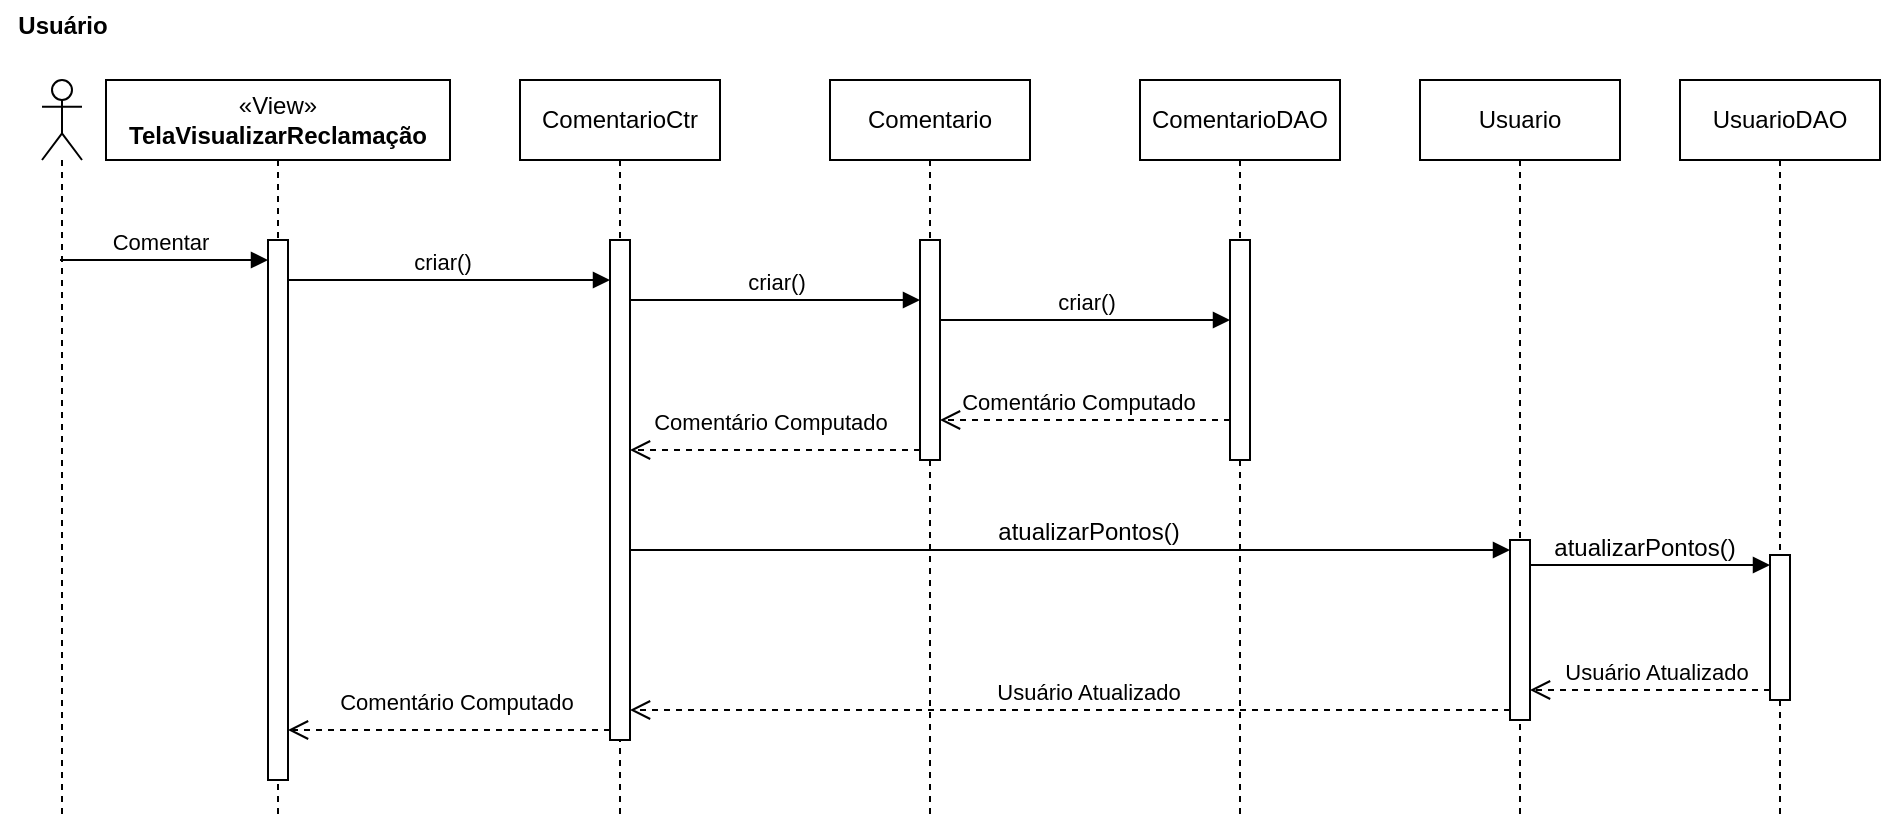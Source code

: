 <mxfile version="24.7.17">
  <diagram name="Page-1" id="2YBvvXClWsGukQMizWep">
    <mxGraphModel dx="3200" dy="746" grid="1" gridSize="10" guides="1" tooltips="1" connect="1" arrows="1" fold="1" page="1" pageScale="1" pageWidth="850" pageHeight="1100" math="0" shadow="0">
      <root>
        <mxCell id="0" />
        <mxCell id="1" parent="0" />
        <mxCell id="WZ7tPgA7MvwI6T68DqG5-1" value="" style="shape=umlLifeline;perimeter=lifelinePerimeter;whiteSpace=wrap;html=1;container=1;dropTarget=0;collapsible=0;recursiveResize=0;outlineConnect=0;portConstraint=eastwest;newEdgeStyle={&quot;curved&quot;:0,&quot;rounded&quot;:0};participant=umlActor;" parent="1" vertex="1">
          <mxGeometry x="-1669" y="130" width="20" height="370" as="geometry" />
        </mxCell>
        <mxCell id="WZ7tPgA7MvwI6T68DqG5-2" value="«View»&lt;br&gt;&lt;b&gt;TelaVisualizarReclamação&lt;/b&gt;" style="shape=umlLifeline;perimeter=lifelinePerimeter;whiteSpace=wrap;html=1;container=1;dropTarget=0;collapsible=0;recursiveResize=0;outlineConnect=0;portConstraint=eastwest;newEdgeStyle={&quot;curved&quot;:0,&quot;rounded&quot;:0};" parent="1" vertex="1">
          <mxGeometry x="-1637" y="130" width="172" height="370" as="geometry" />
        </mxCell>
        <mxCell id="WZ7tPgA7MvwI6T68DqG5-3" value="" style="html=1;points=[[0,0,0,0,5],[0,1,0,0,-5],[1,0,0,0,5],[1,1,0,0,-5]];perimeter=orthogonalPerimeter;outlineConnect=0;targetShapes=umlLifeline;portConstraint=eastwest;newEdgeStyle={&quot;curved&quot;:0,&quot;rounded&quot;:0};" parent="WZ7tPgA7MvwI6T68DqG5-2" vertex="1">
          <mxGeometry x="81" y="80" width="10" height="270" as="geometry" />
        </mxCell>
        <mxCell id="WZ7tPgA7MvwI6T68DqG5-4" value="&lt;span style=&quot;text-wrap: nowrap;&quot;&gt;Comentario&lt;/span&gt;" style="shape=umlLifeline;perimeter=lifelinePerimeter;whiteSpace=wrap;html=1;container=1;dropTarget=0;collapsible=0;recursiveResize=0;outlineConnect=0;portConstraint=eastwest;newEdgeStyle={&quot;curved&quot;:0,&quot;rounded&quot;:0};" parent="1" vertex="1">
          <mxGeometry x="-1275" y="130" width="100" height="370" as="geometry" />
        </mxCell>
        <mxCell id="WZ7tPgA7MvwI6T68DqG5-5" value="" style="html=1;points=[[0,0,0,0,5],[0,1,0,0,-5],[1,0,0,0,5],[1,1,0,0,-5]];perimeter=orthogonalPerimeter;outlineConnect=0;targetShapes=umlLifeline;portConstraint=eastwest;newEdgeStyle={&quot;curved&quot;:0,&quot;rounded&quot;:0};" parent="WZ7tPgA7MvwI6T68DqG5-4" vertex="1">
          <mxGeometry x="45" y="80" width="10" height="110" as="geometry" />
        </mxCell>
        <mxCell id="WZ7tPgA7MvwI6T68DqG5-6" value="&lt;span style=&quot;text-wrap: nowrap;&quot;&gt;ComentarioCtr&lt;/span&gt;" style="shape=umlLifeline;perimeter=lifelinePerimeter;whiteSpace=wrap;html=1;container=1;dropTarget=0;collapsible=0;recursiveResize=0;outlineConnect=0;portConstraint=eastwest;newEdgeStyle={&quot;curved&quot;:0,&quot;rounded&quot;:0};" parent="1" vertex="1">
          <mxGeometry x="-1430" y="130" width="100" height="370" as="geometry" />
        </mxCell>
        <mxCell id="WZ7tPgA7MvwI6T68DqG5-7" value="" style="html=1;points=[[0,0,0,0,5],[0,1,0,0,-5],[1,0,0,0,5],[1,1,0,0,-5]];perimeter=orthogonalPerimeter;outlineConnect=0;targetShapes=umlLifeline;portConstraint=eastwest;newEdgeStyle={&quot;curved&quot;:0,&quot;rounded&quot;:0};" parent="WZ7tPgA7MvwI6T68DqG5-6" vertex="1">
          <mxGeometry x="45" y="80" width="10" height="250" as="geometry" />
        </mxCell>
        <mxCell id="WZ7tPgA7MvwI6T68DqG5-9" value="&lt;div style=&quot;text-align: left;&quot;&gt;criar()&lt;/div&gt;" style="html=1;verticalAlign=bottom;endArrow=block;curved=0;rounded=0;" parent="1" edge="1" target="WZ7tPgA7MvwI6T68DqG5-7">
          <mxGeometry x="-0.044" relative="1" as="geometry">
            <mxPoint x="-1546" y="230" as="sourcePoint" />
            <mxPoint as="offset" />
            <mxPoint x="-1362" y="230" as="targetPoint" />
          </mxGeometry>
        </mxCell>
        <mxCell id="WZ7tPgA7MvwI6T68DqG5-10" value="&lt;div style=&quot;text-align: left;&quot;&gt;criar()&lt;br&gt;&lt;/div&gt;" style="html=1;verticalAlign=bottom;endArrow=block;curved=0;rounded=0;" parent="1" edge="1">
          <mxGeometry relative="1" as="geometry">
            <mxPoint x="-1375" y="240" as="sourcePoint" />
            <mxPoint as="offset" />
            <mxPoint x="-1230" y="240" as="targetPoint" />
          </mxGeometry>
        </mxCell>
        <mxCell id="WZ7tPgA7MvwI6T68DqG5-11" value="Comentário Computado" style="html=1;verticalAlign=bottom;endArrow=open;dashed=1;endSize=8;curved=0;rounded=0;exitX=0;exitY=1;exitDx=0;exitDy=-5;exitPerimeter=0;" parent="1" source="WZ7tPgA7MvwI6T68DqG5-5" target="WZ7tPgA7MvwI6T68DqG5-7" edge="1">
          <mxGeometry x="0.04" y="-5" relative="1" as="geometry">
            <mxPoint x="-1282" y="310" as="targetPoint" />
            <mxPoint x="-1207" y="315" as="sourcePoint" />
            <mxPoint as="offset" />
          </mxGeometry>
        </mxCell>
        <mxCell id="WZ7tPgA7MvwI6T68DqG5-12" value="Usuário" style="text;align=center;fontStyle=1;verticalAlign=middle;spacingLeft=3;spacingRight=3;strokeColor=none;rotatable=0;points=[[0,0.5],[1,0.5]];portConstraint=eastwest;html=1;" parent="1" vertex="1">
          <mxGeometry x="-1690" y="90" width="62" height="26" as="geometry" />
        </mxCell>
        <mxCell id="WZ7tPgA7MvwI6T68DqG5-13" value="&lt;span style=&quot;font-family: Helvetica; font-size: 12px; font-style: normal; font-variant-ligatures: normal; font-variant-caps: normal; font-weight: 400; letter-spacing: normal; orphans: 2; text-align: center; text-indent: 0px; text-transform: none; widows: 2; word-spacing: 0px; -webkit-text-stroke-width: 0px; white-space: nowrap; text-decoration-thickness: initial; text-decoration-style: initial; text-decoration-color: initial; float: none; display: inline !important;&quot;&gt;ComentarioDAO&lt;/span&gt;" style="shape=umlLifeline;perimeter=lifelinePerimeter;whiteSpace=wrap;html=1;container=1;dropTarget=0;collapsible=0;recursiveResize=0;outlineConnect=0;portConstraint=eastwest;newEdgeStyle={&quot;curved&quot;:0,&quot;rounded&quot;:0};" parent="1" vertex="1">
          <mxGeometry x="-1120" y="130" width="100" height="370" as="geometry" />
        </mxCell>
        <mxCell id="WZ7tPgA7MvwI6T68DqG5-14" value="" style="html=1;points=[[0,0,0,0,5],[0,1,0,0,-5],[1,0,0,0,5],[1,1,0,0,-5]];perimeter=orthogonalPerimeter;outlineConnect=0;targetShapes=umlLifeline;portConstraint=eastwest;newEdgeStyle={&quot;curved&quot;:0,&quot;rounded&quot;:0};" parent="WZ7tPgA7MvwI6T68DqG5-13" vertex="1">
          <mxGeometry x="45" y="80" width="10" height="110" as="geometry" />
        </mxCell>
        <mxCell id="WZ7tPgA7MvwI6T68DqG5-15" value="&lt;div style=&quot;text-align: left;&quot;&gt;criar()&lt;br&gt;&lt;/div&gt;" style="html=1;verticalAlign=bottom;endArrow=block;curved=0;rounded=0;" parent="1" edge="1">
          <mxGeometry relative="1" as="geometry">
            <mxPoint x="-1220" y="250" as="sourcePoint" />
            <mxPoint as="offset" />
            <mxPoint x="-1075" y="250" as="targetPoint" />
          </mxGeometry>
        </mxCell>
        <mxCell id="WZ7tPgA7MvwI6T68DqG5-16" value="&lt;span style=&quot;font-family: Helvetica; font-size: 12px; font-style: normal; font-variant-ligatures: normal; font-variant-caps: normal; font-weight: 400; letter-spacing: normal; orphans: 2; text-align: center; text-indent: 0px; text-transform: none; widows: 2; word-spacing: 0px; -webkit-text-stroke-width: 0px; white-space: nowrap; text-decoration-thickness: initial; text-decoration-style: initial; text-decoration-color: initial; float: none; display: inline !important;&quot;&gt;Usuario&lt;/span&gt;" style="shape=umlLifeline;perimeter=lifelinePerimeter;whiteSpace=wrap;html=1;container=1;dropTarget=0;collapsible=0;recursiveResize=0;outlineConnect=0;portConstraint=eastwest;newEdgeStyle={&quot;curved&quot;:0,&quot;rounded&quot;:0};" parent="1" vertex="1">
          <mxGeometry x="-980" y="130" width="100" height="370" as="geometry" />
        </mxCell>
        <mxCell id="WZ7tPgA7MvwI6T68DqG5-17" value="" style="html=1;points=[[0,0,0,0,5],[0,1,0,0,-5],[1,0,0,0,5],[1,1,0,0,-5]];perimeter=orthogonalPerimeter;outlineConnect=0;targetShapes=umlLifeline;portConstraint=eastwest;newEdgeStyle={&quot;curved&quot;:0,&quot;rounded&quot;:0};" parent="WZ7tPgA7MvwI6T68DqG5-16" vertex="1">
          <mxGeometry x="45" y="230" width="10" height="90" as="geometry" />
        </mxCell>
        <mxCell id="WZ7tPgA7MvwI6T68DqG5-18" value="&lt;span style=&quot;text-wrap: nowrap;&quot;&gt;Usuario&lt;/span&gt;DAO" style="shape=umlLifeline;perimeter=lifelinePerimeter;whiteSpace=wrap;html=1;container=1;dropTarget=0;collapsible=0;recursiveResize=0;outlineConnect=0;portConstraint=eastwest;newEdgeStyle={&quot;curved&quot;:0,&quot;rounded&quot;:0};" parent="1" vertex="1">
          <mxGeometry x="-850" y="130" width="100" height="370" as="geometry" />
        </mxCell>
        <mxCell id="WZ7tPgA7MvwI6T68DqG5-19" value="" style="html=1;points=[[0,0,0,0,5],[0,1,0,0,-5],[1,0,0,0,5],[1,1,0,0,-5]];perimeter=orthogonalPerimeter;outlineConnect=0;targetShapes=umlLifeline;portConstraint=eastwest;newEdgeStyle={&quot;curved&quot;:0,&quot;rounded&quot;:0};" parent="WZ7tPgA7MvwI6T68DqG5-18" vertex="1">
          <mxGeometry x="45" y="237.5" width="10" height="72.5" as="geometry" />
        </mxCell>
        <mxCell id="WZ7tPgA7MvwI6T68DqG5-20" value="&lt;span style=&quot;font-size: 12px; text-align: left;&quot;&gt;atualizarPontos()&lt;/span&gt;" style="html=1;verticalAlign=bottom;endArrow=block;curved=0;rounded=0;entryX=0;entryY=0;entryDx=0;entryDy=5;entryPerimeter=0;" parent="1" target="WZ7tPgA7MvwI6T68DqG5-17" edge="1" source="WZ7tPgA7MvwI6T68DqG5-7">
          <mxGeometry x="0.042" relative="1" as="geometry">
            <mxPoint x="-1352" y="365.0" as="sourcePoint" />
            <mxPoint as="offset" />
            <mxPoint x="-947" y="430" as="targetPoint" />
            <Array as="points" />
          </mxGeometry>
        </mxCell>
        <mxCell id="WZ7tPgA7MvwI6T68DqG5-21" value="&lt;span style=&quot;font-size: 12px; text-align: left;&quot;&gt;atualizarPontos()&lt;/span&gt;" style="html=1;verticalAlign=bottom;endArrow=block;curved=0;rounded=0;entryX=0;entryY=0;entryDx=0;entryDy=5;" parent="1" source="WZ7tPgA7MvwI6T68DqG5-17" target="WZ7tPgA7MvwI6T68DqG5-19" edge="1">
          <mxGeometry x="-0.06" relative="1" as="geometry">
            <mxPoint x="-801" y="395" as="sourcePoint" />
            <mxPoint as="offset" />
          </mxGeometry>
        </mxCell>
        <mxCell id="WZ7tPgA7MvwI6T68DqG5-22" value="Usuário Atualizado" style="html=1;verticalAlign=bottom;endArrow=open;dashed=1;endSize=8;curved=0;rounded=0;exitX=0;exitY=1;exitDx=0;exitDy=-5;exitPerimeter=0;" parent="1" source="WZ7tPgA7MvwI6T68DqG5-17" edge="1" target="WZ7tPgA7MvwI6T68DqG5-7">
          <mxGeometry x="-0.042" relative="1" as="geometry">
            <mxPoint x="-1352" y="445.0" as="targetPoint" />
            <mxPoint as="offset" />
            <mxPoint x="-922" y="475" as="sourcePoint" />
          </mxGeometry>
        </mxCell>
        <mxCell id="WZ7tPgA7MvwI6T68DqG5-23" value="Usuário Atualizado" style="html=1;verticalAlign=bottom;endArrow=open;dashed=1;endSize=8;curved=0;rounded=0;exitX=0;exitY=1;exitDx=0;exitDy=-5;exitPerimeter=0;" parent="1" source="WZ7tPgA7MvwI6T68DqG5-19" target="WZ7tPgA7MvwI6T68DqG5-17" edge="1">
          <mxGeometry x="-0.044" relative="1" as="geometry">
            <mxPoint x="-987" y="527" as="targetPoint" />
            <mxPoint as="offset" />
            <mxPoint x="-747" y="527" as="sourcePoint" />
          </mxGeometry>
        </mxCell>
        <mxCell id="WZ7tPgA7MvwI6T68DqG5-24" value="Comentário Computado" style="html=1;verticalAlign=bottom;endArrow=open;dashed=1;endSize=8;curved=0;rounded=0;" parent="1" edge="1">
          <mxGeometry x="0.046" relative="1" as="geometry">
            <mxPoint x="-1220" y="300" as="targetPoint" />
            <mxPoint x="-1075" y="300" as="sourcePoint" />
            <mxPoint as="offset" />
          </mxGeometry>
        </mxCell>
        <mxCell id="WZ7tPgA7MvwI6T68DqG5-25" value="Comentário Computado" style="html=1;verticalAlign=bottom;endArrow=open;dashed=1;endSize=8;curved=0;rounded=0;exitX=0;exitY=1;exitDx=0;exitDy=-5;exitPerimeter=0;" parent="1" source="WZ7tPgA7MvwI6T68DqG5-7" target="WZ7tPgA7MvwI6T68DqG5-3" edge="1">
          <mxGeometry x="-0.043" y="-5" relative="1" as="geometry">
            <mxPoint x="-1517" y="325" as="targetPoint" />
            <mxPoint x="-1367" y="325" as="sourcePoint" />
            <mxPoint as="offset" />
          </mxGeometry>
        </mxCell>
        <mxCell id="WZ7tPgA7MvwI6T68DqG5-28" value="&lt;div style=&quot;text-align: left;&quot;&gt;Comentar&lt;/div&gt;" style="html=1;verticalAlign=bottom;endArrow=block;curved=0;rounded=0;" parent="1" target="WZ7tPgA7MvwI6T68DqG5-3" edge="1">
          <mxGeometry x="-0.044" relative="1" as="geometry">
            <mxPoint x="-1660" y="220" as="sourcePoint" />
            <mxPoint as="offset" />
            <mxPoint x="-1476" y="220" as="targetPoint" />
          </mxGeometry>
        </mxCell>
      </root>
    </mxGraphModel>
  </diagram>
</mxfile>
